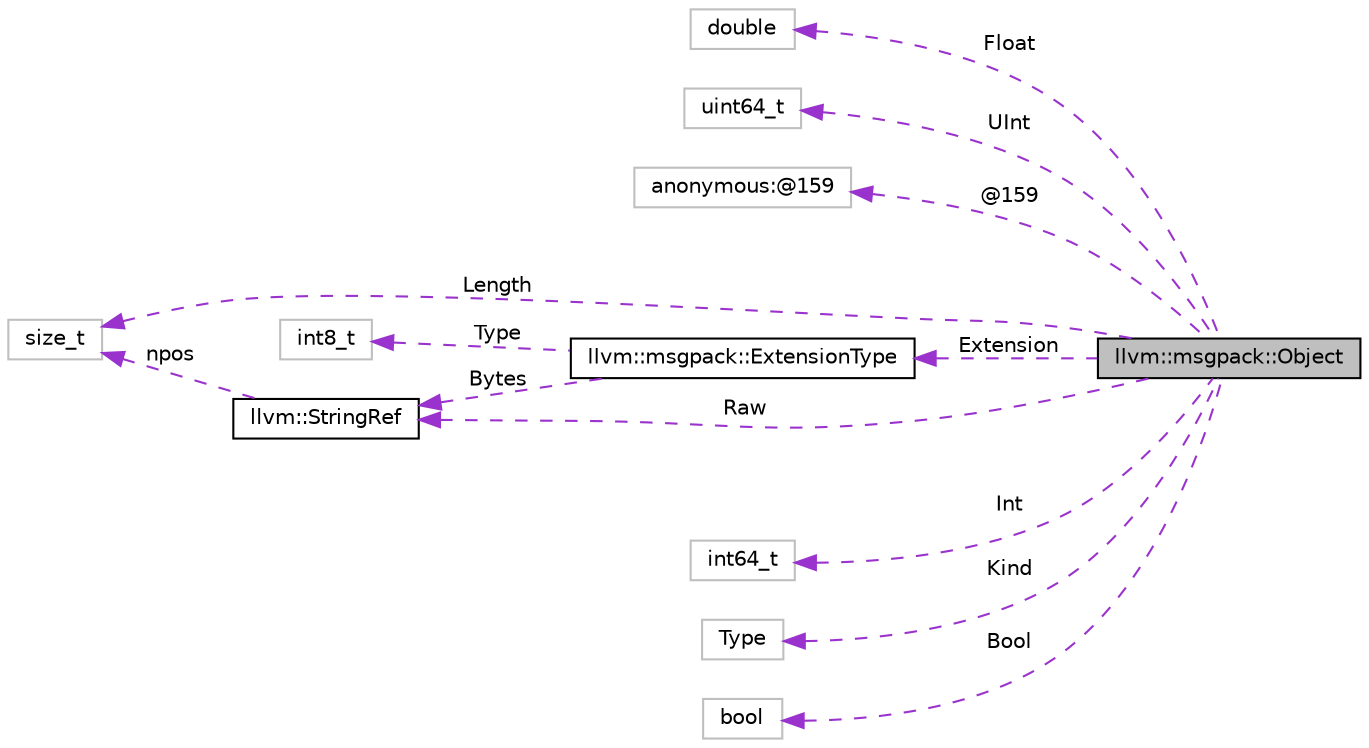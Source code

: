 digraph "llvm::msgpack::Object"
{
 // LATEX_PDF_SIZE
  bgcolor="transparent";
  edge [fontname="Helvetica",fontsize="10",labelfontname="Helvetica",labelfontsize="10"];
  node [fontname="Helvetica",fontsize="10",shape=record];
  rankdir="LR";
  Node1 [label="llvm::msgpack::Object",height=0.2,width=0.4,color="black", fillcolor="grey75", style="filled", fontcolor="black",tooltip="MessagePack object, represented as a tagged union of C++ types."];
  Node2 -> Node1 [dir="back",color="darkorchid3",fontsize="10",style="dashed",label=" Float" ,fontname="Helvetica"];
  Node2 [label="double",height=0.2,width=0.4,color="grey75",tooltip=" "];
  Node3 -> Node1 [dir="back",color="darkorchid3",fontsize="10",style="dashed",label=" UInt" ,fontname="Helvetica"];
  Node3 [label="uint64_t",height=0.2,width=0.4,color="grey75",tooltip=" "];
  Node4 -> Node1 [dir="back",color="darkorchid3",fontsize="10",style="dashed",label=" @159" ,fontname="Helvetica"];
  Node4 [label="anonymous:@159",height=0.2,width=0.4,color="grey75",tooltip=" "];
  Node5 -> Node1 [dir="back",color="darkorchid3",fontsize="10",style="dashed",label=" Extension" ,fontname="Helvetica"];
  Node5 [label="llvm::msgpack::ExtensionType",height=0.2,width=0.4,color="black",URL="$structllvm_1_1msgpack_1_1ExtensionType.html",tooltip="Extension types are composed of a user-defined type ID and an uninterpreted sequence of bytes."];
  Node6 -> Node5 [dir="back",color="darkorchid3",fontsize="10",style="dashed",label=" Type" ,fontname="Helvetica"];
  Node6 [label="int8_t",height=0.2,width=0.4,color="grey75",tooltip=" "];
  Node7 -> Node5 [dir="back",color="darkorchid3",fontsize="10",style="dashed",label=" Bytes" ,fontname="Helvetica"];
  Node7 [label="llvm::StringRef",height=0.2,width=0.4,color="black",URL="$classllvm_1_1StringRef.html",tooltip="StringRef - Represent a constant reference to a string, i.e."];
  Node8 -> Node7 [dir="back",color="darkorchid3",fontsize="10",style="dashed",label=" npos" ,fontname="Helvetica"];
  Node8 [label="size_t",height=0.2,width=0.4,color="grey75",tooltip=" "];
  Node9 -> Node1 [dir="back",color="darkorchid3",fontsize="10",style="dashed",label=" Int" ,fontname="Helvetica"];
  Node9 [label="int64_t",height=0.2,width=0.4,color="grey75",tooltip=" "];
  Node10 -> Node1 [dir="back",color="darkorchid3",fontsize="10",style="dashed",label=" Kind" ,fontname="Helvetica"];
  Node10 [label="Type",height=0.2,width=0.4,color="grey75",tooltip=" "];
  Node11 -> Node1 [dir="back",color="darkorchid3",fontsize="10",style="dashed",label=" Bool" ,fontname="Helvetica"];
  Node11 [label="bool",height=0.2,width=0.4,color="grey75",tooltip=" "];
  Node7 -> Node1 [dir="back",color="darkorchid3",fontsize="10",style="dashed",label=" Raw" ,fontname="Helvetica"];
  Node8 -> Node1 [dir="back",color="darkorchid3",fontsize="10",style="dashed",label=" Length" ,fontname="Helvetica"];
}
